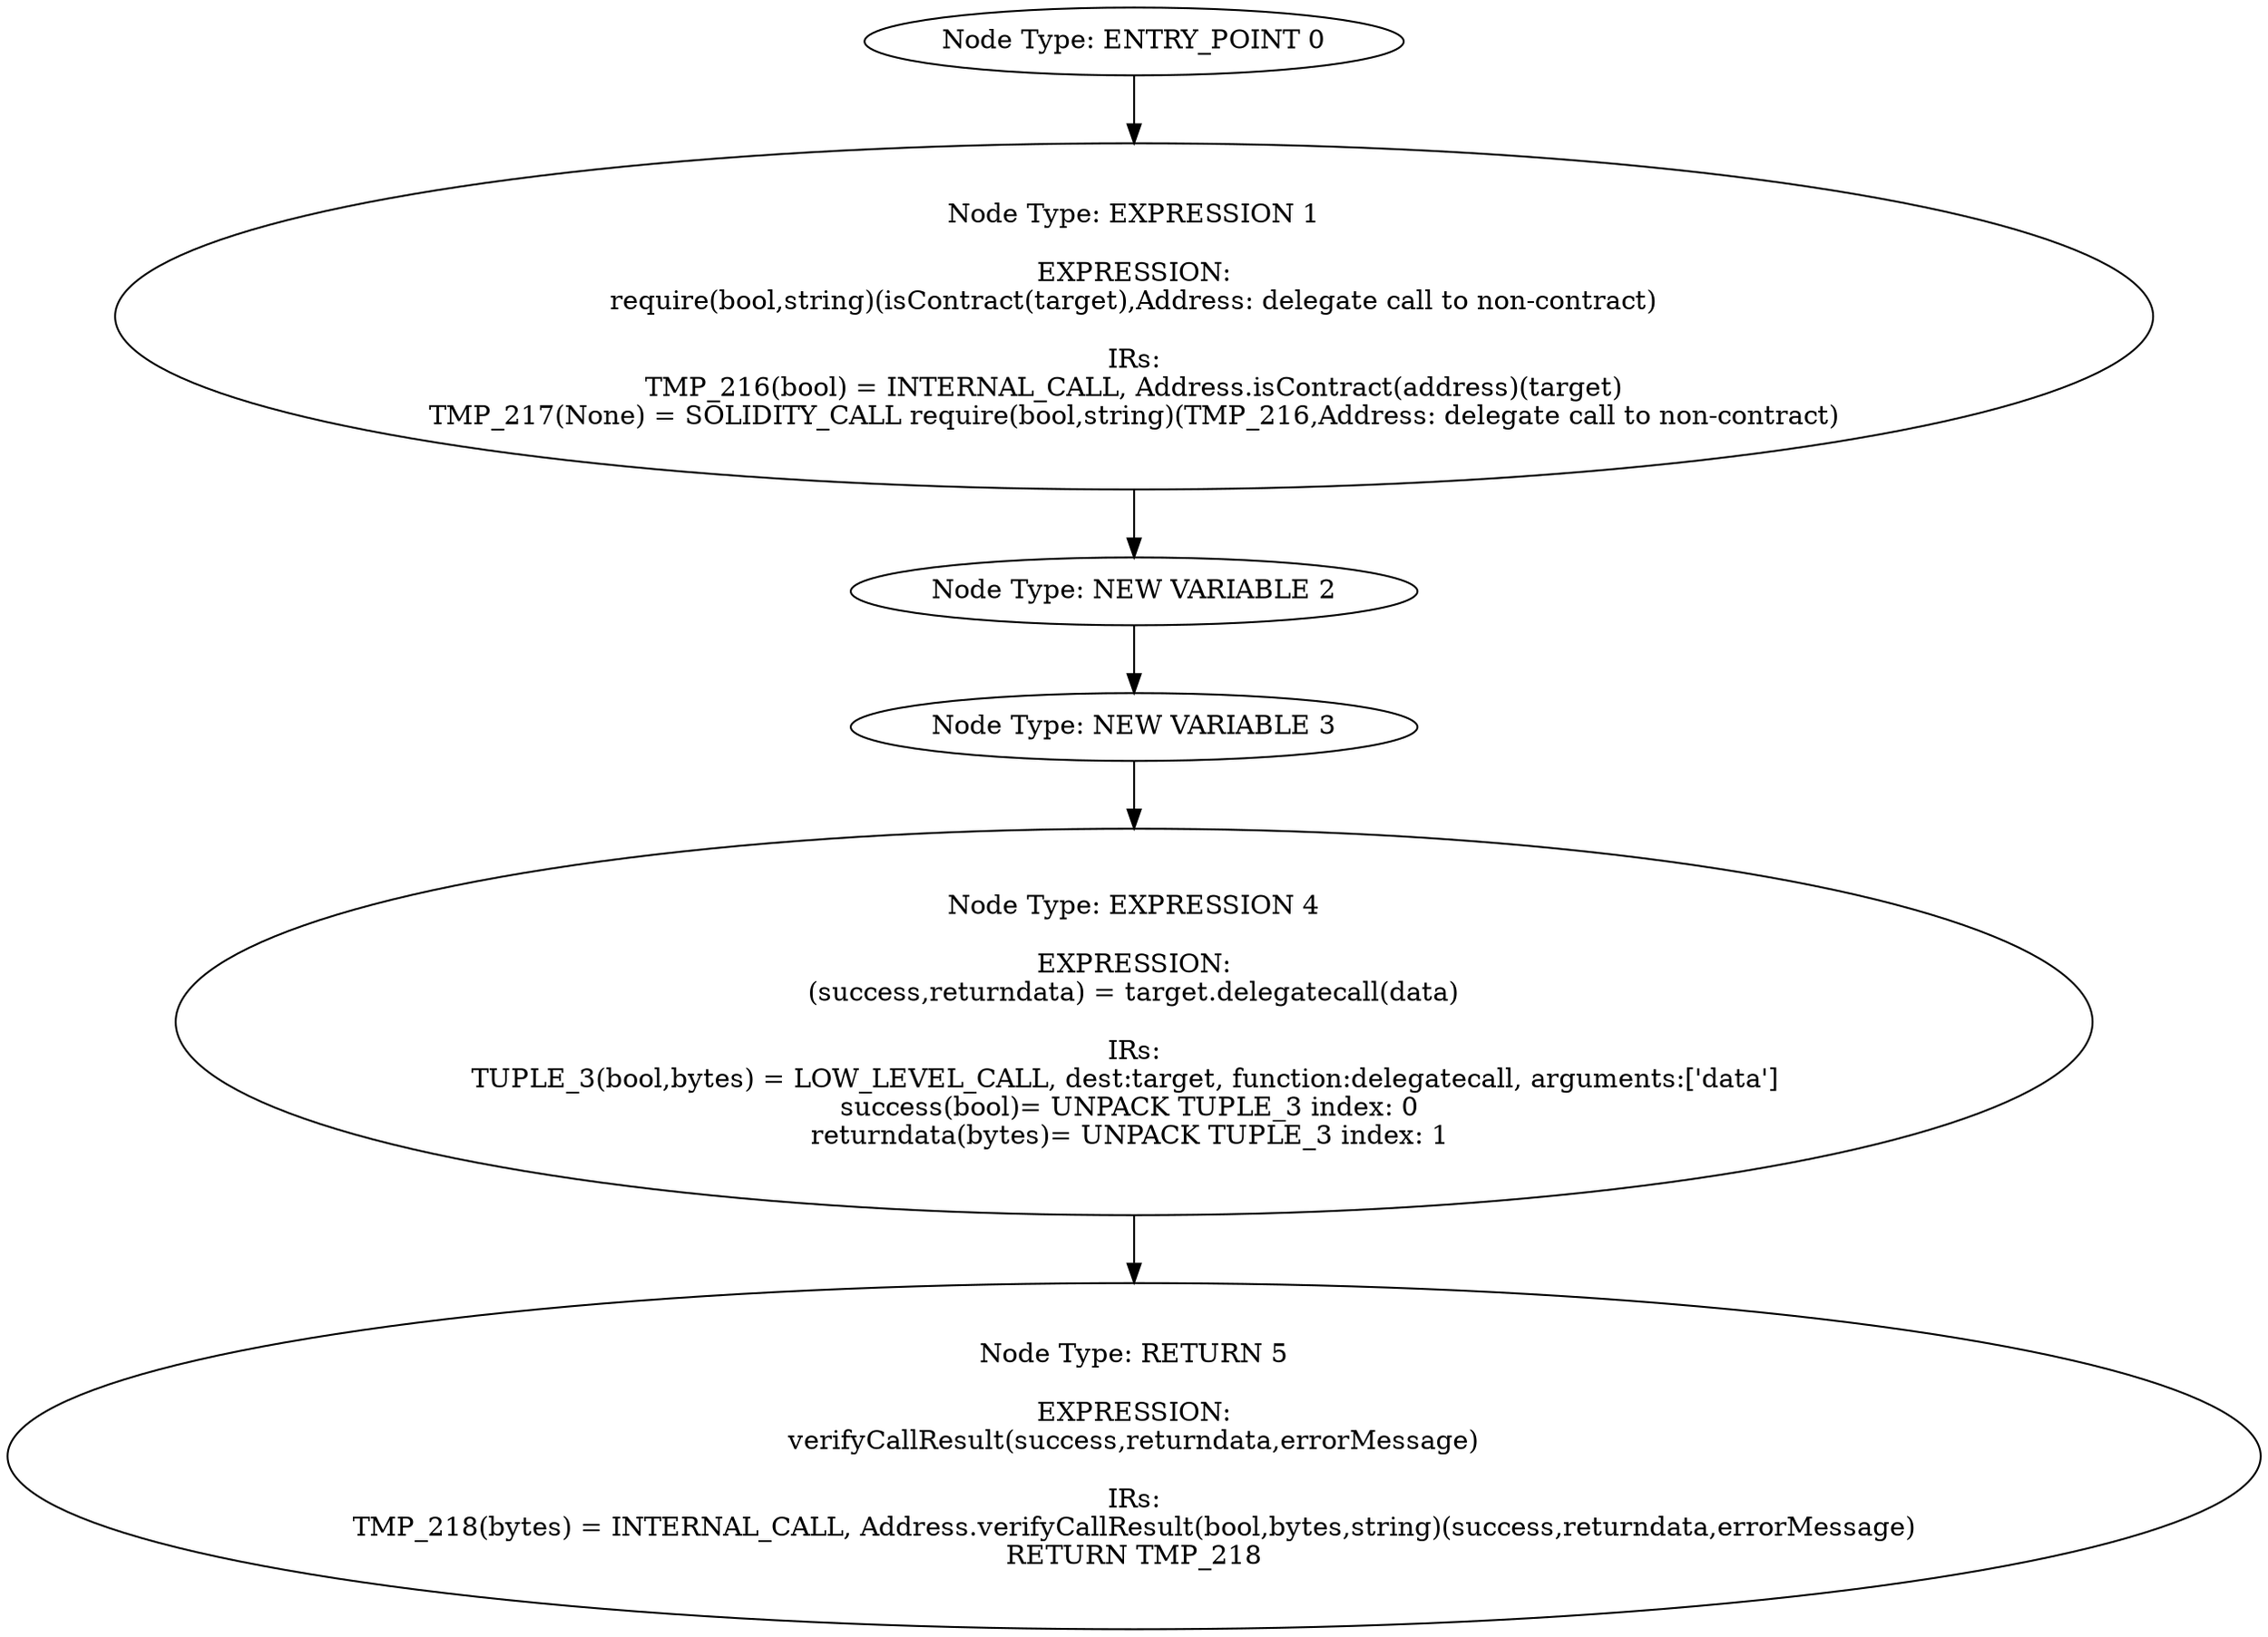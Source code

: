 digraph{
0[label="Node Type: ENTRY_POINT 0
"];
0->1;
1[label="Node Type: EXPRESSION 1

EXPRESSION:
require(bool,string)(isContract(target),Address: delegate call to non-contract)

IRs:
TMP_216(bool) = INTERNAL_CALL, Address.isContract(address)(target)
TMP_217(None) = SOLIDITY_CALL require(bool,string)(TMP_216,Address: delegate call to non-contract)"];
1->2;
2[label="Node Type: NEW VARIABLE 2
"];
2->3;
3[label="Node Type: NEW VARIABLE 3
"];
3->4;
4[label="Node Type: EXPRESSION 4

EXPRESSION:
(success,returndata) = target.delegatecall(data)

IRs:
TUPLE_3(bool,bytes) = LOW_LEVEL_CALL, dest:target, function:delegatecall, arguments:['data']  
success(bool)= UNPACK TUPLE_3 index: 0 
returndata(bytes)= UNPACK TUPLE_3 index: 1 "];
4->5;
5[label="Node Type: RETURN 5

EXPRESSION:
verifyCallResult(success,returndata,errorMessage)

IRs:
TMP_218(bytes) = INTERNAL_CALL, Address.verifyCallResult(bool,bytes,string)(success,returndata,errorMessage)
RETURN TMP_218"];
}
